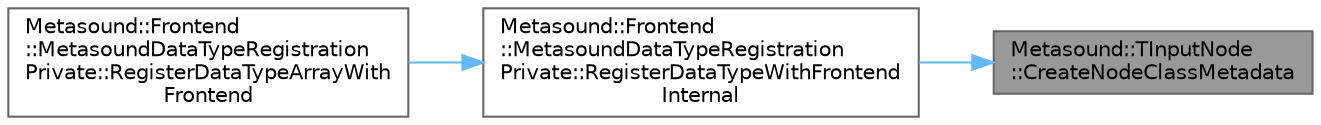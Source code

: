 digraph "Metasound::TInputNode::CreateNodeClassMetadata"
{
 // INTERACTIVE_SVG=YES
 // LATEX_PDF_SIZE
  bgcolor="transparent";
  edge [fontname=Helvetica,fontsize=10,labelfontname=Helvetica,labelfontsize=10];
  node [fontname=Helvetica,fontsize=10,shape=box,height=0.2,width=0.4];
  rankdir="RL";
  Node1 [id="Node000001",label="Metasound::TInputNode\l::CreateNodeClassMetadata",height=0.2,width=0.4,color="gray40", fillcolor="grey60", style="filled", fontcolor="black",tooltip=" "];
  Node1 -> Node2 [id="edge1_Node000001_Node000002",dir="back",color="steelblue1",style="solid",tooltip=" "];
  Node2 [id="Node000002",label="Metasound::Frontend\l::MetasoundDataTypeRegistration\lPrivate::RegisterDataTypeWithFrontend\lInternal",height=0.2,width=0.4,color="grey40", fillcolor="white", style="filled",URL="$db/d33/namespaceMetasound_1_1Frontend_1_1MetasoundDataTypeRegistrationPrivate.html#ad2150ac5f95a74ee46e1bde4b05ba373",tooltip="Registers a data type with the MetaSound Frontend."];
  Node2 -> Node3 [id="edge2_Node000002_Node000003",dir="back",color="steelblue1",style="solid",tooltip=" "];
  Node3 [id="Node000003",label="Metasound::Frontend\l::MetasoundDataTypeRegistration\lPrivate::RegisterDataTypeArrayWith\lFrontend",height=0.2,width=0.4,color="grey40", fillcolor="white", style="filled",URL="$db/d33/namespaceMetasound_1_1Frontend_1_1MetasoundDataTypeRegistrationPrivate.html#a3887d9364b83a1031ad743c16652a912",tooltip="Registers an array of a data type with the MetaSound Frontend."];
}
